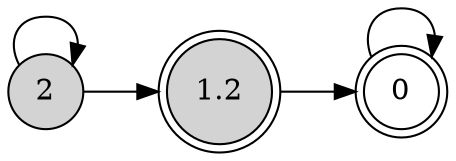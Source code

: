digraph SBA{
	rankdir=LR
	0 [shape=circle,style=filled,label="2"]
	1 [shape=doublecircle,style=filled,label="1.2"]
	2 [shape=doublecircle,label="0"]

	0->0
	0->1
	1->2
	2->2
}

